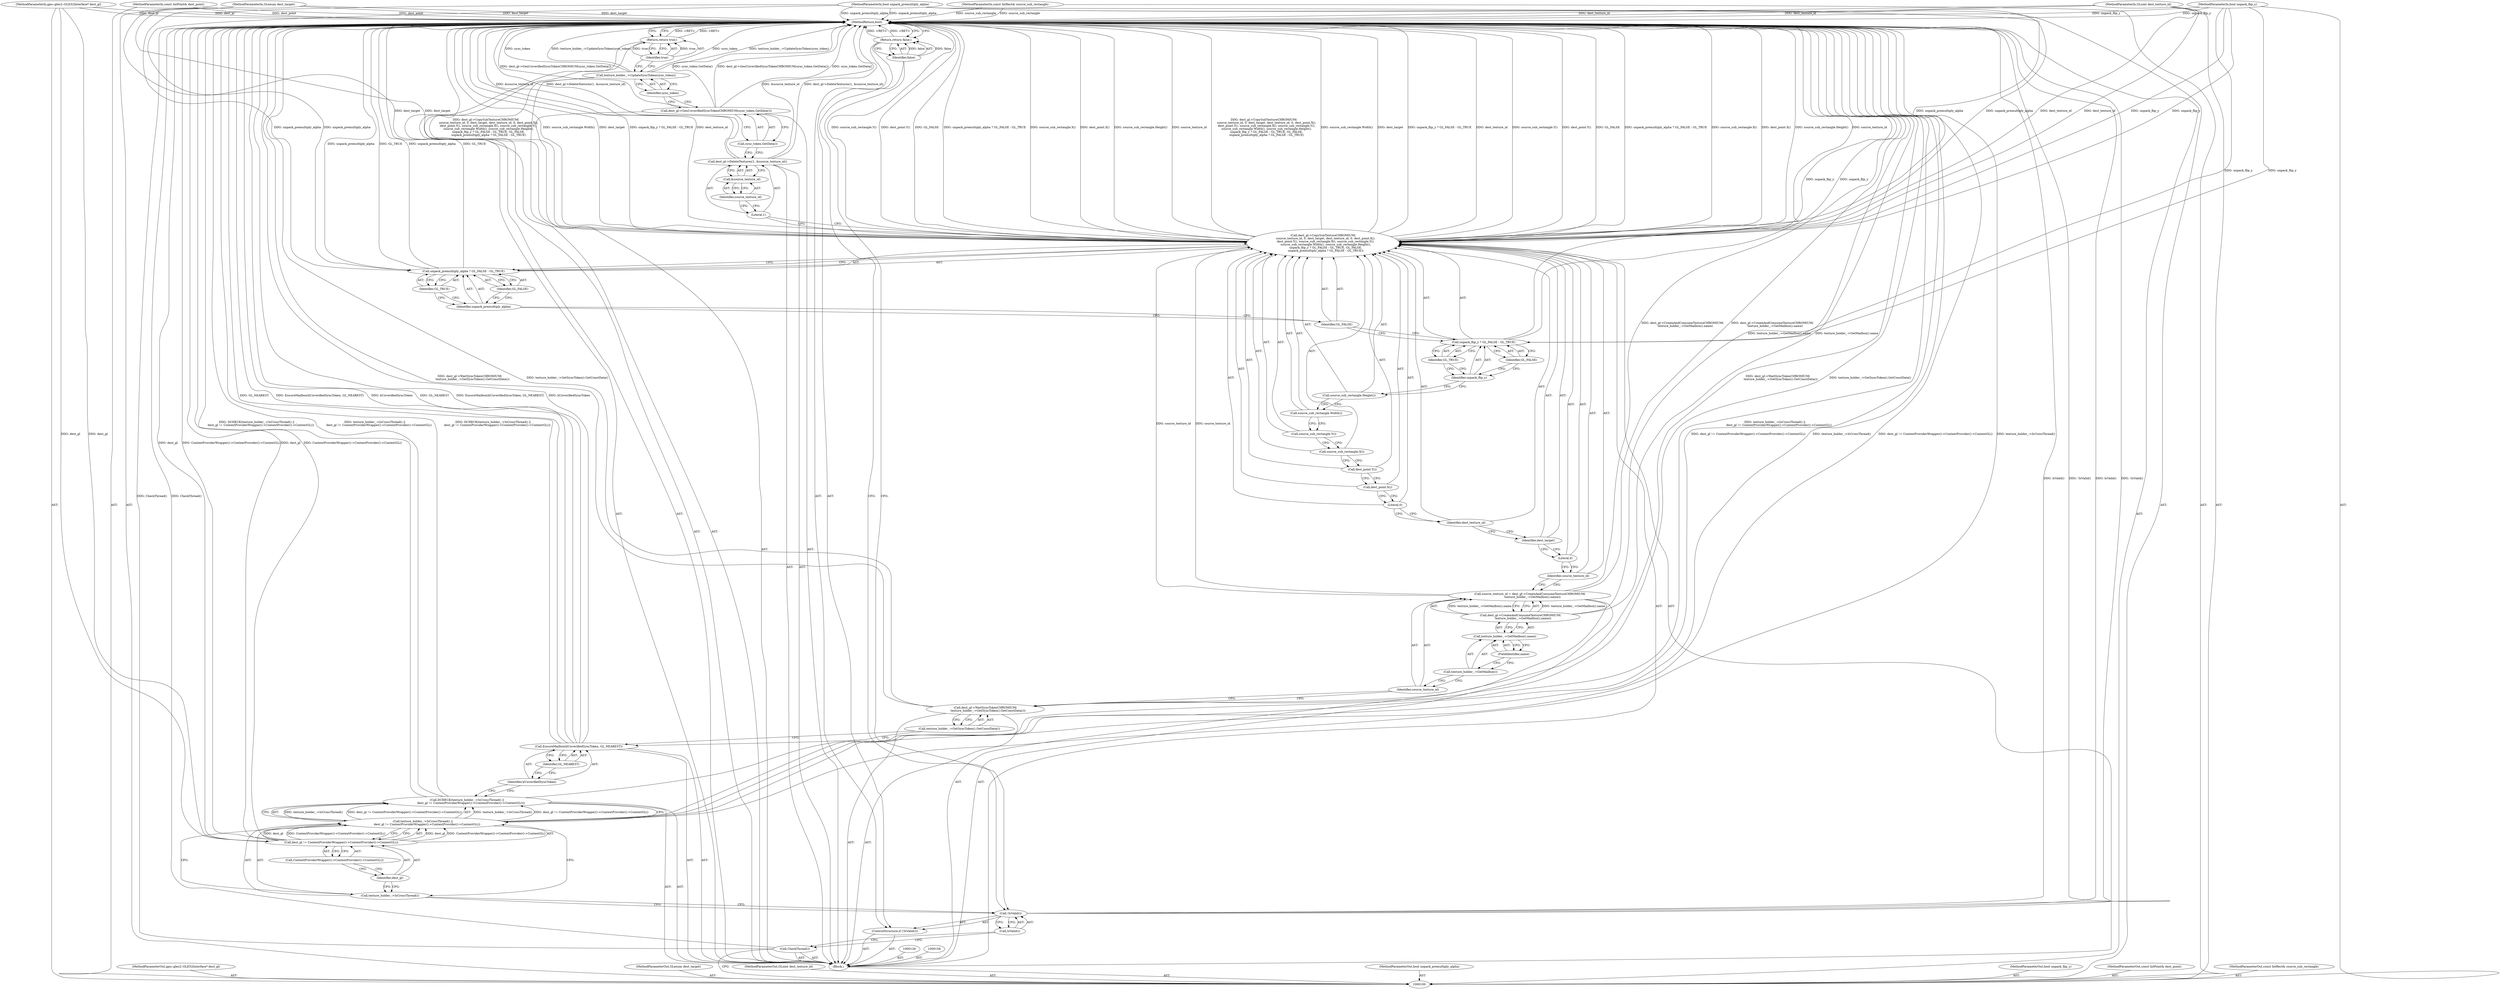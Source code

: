 digraph "1_Chrome_78d89fe556cb5dabbc47b4967cdf55e607e29580_3" {
"1000165" [label="(MethodReturn,bool)"];
"1000110" [label="(ControlStructure,if (!IsValid()))"];
"1000111" [label="(Call,!IsValid())"];
"1000112" [label="(Call,IsValid())"];
"1000114" [label="(Identifier,false)"];
"1000113" [label="(Return,return false;)"];
"1000115" [label="(Call,DCHECK(texture_holder_->IsCrossThread() ||\n         dest_gl != ContextProviderWrapper()->ContextProvider()->ContextGL()))"];
"1000116" [label="(Call,texture_holder_->IsCrossThread() ||\n         dest_gl != ContextProviderWrapper()->ContextProvider()->ContextGL())"];
"1000117" [label="(Call,texture_holder_->IsCrossThread())"];
"1000120" [label="(Call,ContextProviderWrapper()->ContextProvider()->ContextGL())"];
"1000118" [label="(Call,dest_gl != ContextProviderWrapper()->ContextProvider()->ContextGL())"];
"1000119" [label="(Identifier,dest_gl)"];
"1000122" [label="(Identifier,kUnverifiedSyncToken)"];
"1000121" [label="(Call,EnsureMailbox(kUnverifiedSyncToken, GL_NEAREST))"];
"1000123" [label="(Identifier,GL_NEAREST)"];
"1000124" [label="(Call,dest_gl->WaitSyncTokenCHROMIUM(\n      texture_holder_->GetSyncToken().GetConstData()))"];
"1000125" [label="(Call,texture_holder_->GetSyncToken().GetConstData())"];
"1000129" [label="(Call,dest_gl->CreateAndConsumeTextureCHROMIUM(\n      texture_holder_->GetMailbox().name))"];
"1000127" [label="(Call,source_texture_id = dest_gl->CreateAndConsumeTextureCHROMIUM(\n      texture_holder_->GetMailbox().name))"];
"1000128" [label="(Identifier,source_texture_id)"];
"1000101" [label="(MethodParameterIn,gpu::gles2::GLES2Interface* dest_gl)"];
"1000297" [label="(MethodParameterOut,gpu::gles2::GLES2Interface* dest_gl)"];
"1000132" [label="(FieldIdentifier,name)"];
"1000130" [label="(Call,texture_holder_->GetMailbox().name)"];
"1000131" [label="(Call,texture_holder_->GetMailbox())"];
"1000133" [label="(Call,dest_gl->CopySubTextureCHROMIUM(\n      source_texture_id, 0, dest_target, dest_texture_id, 0, dest_point.X(),\n      dest_point.Y(), source_sub_rectangle.X(), source_sub_rectangle.Y(),\n      source_sub_rectangle.Width(), source_sub_rectangle.Height(),\n      unpack_flip_y ? GL_FALSE : GL_TRUE, GL_FALSE,\n      unpack_premultiply_alpha ? GL_FALSE : GL_TRUE))"];
"1000135" [label="(Literal,0)"];
"1000136" [label="(Identifier,dest_target)"];
"1000137" [label="(Identifier,dest_texture_id)"];
"1000138" [label="(Literal,0)"];
"1000134" [label="(Identifier,source_texture_id)"];
"1000139" [label="(Call,dest_point.X())"];
"1000141" [label="(Call,source_sub_rectangle.X())"];
"1000142" [label="(Call,source_sub_rectangle.Y())"];
"1000140" [label="(Call,dest_point.Y())"];
"1000144" [label="(Call,source_sub_rectangle.Height())"];
"1000143" [label="(Call,source_sub_rectangle.Width())"];
"1000147" [label="(Identifier,GL_FALSE)"];
"1000148" [label="(Identifier,GL_TRUE)"];
"1000149" [label="(Identifier,GL_FALSE)"];
"1000145" [label="(Call,unpack_flip_y ? GL_FALSE : GL_TRUE)"];
"1000146" [label="(Identifier,unpack_flip_y)"];
"1000152" [label="(Identifier,GL_FALSE)"];
"1000153" [label="(Identifier,GL_TRUE)"];
"1000150" [label="(Call,unpack_premultiply_alpha ? GL_FALSE : GL_TRUE)"];
"1000151" [label="(Identifier,unpack_premultiply_alpha)"];
"1000154" [label="(Call,dest_gl->DeleteTextures(1, &source_texture_id))"];
"1000155" [label="(Literal,1)"];
"1000156" [label="(Call,&source_texture_id)"];
"1000157" [label="(Identifier,source_texture_id)"];
"1000102" [label="(MethodParameterIn,GLenum dest_target)"];
"1000298" [label="(MethodParameterOut,GLenum dest_target)"];
"1000159" [label="(Call,dest_gl->GenUnverifiedSyncTokenCHROMIUM(sync_token.GetData()))"];
"1000160" [label="(Call,sync_token.GetData())"];
"1000161" [label="(Call,texture_holder_->UpdateSyncToken(sync_token))"];
"1000162" [label="(Identifier,sync_token)"];
"1000163" [label="(Return,return true;)"];
"1000164" [label="(Identifier,true)"];
"1000103" [label="(MethodParameterIn,GLuint dest_texture_id)"];
"1000299" [label="(MethodParameterOut,GLuint dest_texture_id)"];
"1000104" [label="(MethodParameterIn,bool unpack_premultiply_alpha)"];
"1000300" [label="(MethodParameterOut,bool unpack_premultiply_alpha)"];
"1000105" [label="(MethodParameterIn,bool unpack_flip_y)"];
"1000301" [label="(MethodParameterOut,bool unpack_flip_y)"];
"1000106" [label="(MethodParameterIn,const IntPoint& dest_point)"];
"1000302" [label="(MethodParameterOut,const IntPoint& dest_point)"];
"1000108" [label="(Block,)"];
"1000107" [label="(MethodParameterIn,const IntRect& source_sub_rectangle)"];
"1000303" [label="(MethodParameterOut,const IntRect& source_sub_rectangle)"];
"1000109" [label="(Call,CheckThread())"];
"1000165" -> "1000100"  [label="AST: "];
"1000165" -> "1000113"  [label="CFG: "];
"1000165" -> "1000163"  [label="CFG: "];
"1000129" -> "1000165"  [label="DDG: texture_holder_->GetMailbox().name"];
"1000133" -> "1000165"  [label="DDG: source_sub_rectangle.Y()"];
"1000133" -> "1000165"  [label="DDG: dest_point.Y()"];
"1000133" -> "1000165"  [label="DDG: GL_FALSE"];
"1000133" -> "1000165"  [label="DDG: unpack_premultiply_alpha ? GL_FALSE : GL_TRUE"];
"1000133" -> "1000165"  [label="DDG: source_sub_rectangle.X()"];
"1000133" -> "1000165"  [label="DDG: dest_point.X()"];
"1000133" -> "1000165"  [label="DDG: source_sub_rectangle.Height()"];
"1000133" -> "1000165"  [label="DDG: source_texture_id"];
"1000133" -> "1000165"  [label="DDG: dest_gl->CopySubTextureCHROMIUM(\n      source_texture_id, 0, dest_target, dest_texture_id, 0, dest_point.X(),\n      dest_point.Y(), source_sub_rectangle.X(), source_sub_rectangle.Y(),\n      source_sub_rectangle.Width(), source_sub_rectangle.Height(),\n      unpack_flip_y ? GL_FALSE : GL_TRUE, GL_FALSE,\n      unpack_premultiply_alpha ? GL_FALSE : GL_TRUE)"];
"1000133" -> "1000165"  [label="DDG: source_sub_rectangle.Width()"];
"1000133" -> "1000165"  [label="DDG: dest_target"];
"1000133" -> "1000165"  [label="DDG: unpack_flip_y ? GL_FALSE : GL_TRUE"];
"1000133" -> "1000165"  [label="DDG: dest_texture_id"];
"1000124" -> "1000165"  [label="DDG: texture_holder_->GetSyncToken().GetConstData()"];
"1000124" -> "1000165"  [label="DDG: dest_gl->WaitSyncTokenCHROMIUM(\n      texture_holder_->GetSyncToken().GetConstData())"];
"1000104" -> "1000165"  [label="DDG: unpack_premultiply_alpha"];
"1000105" -> "1000165"  [label="DDG: unpack_flip_y"];
"1000159" -> "1000165"  [label="DDG: sync_token.GetData()"];
"1000159" -> "1000165"  [label="DDG: dest_gl->GenUnverifiedSyncTokenCHROMIUM(sync_token.GetData())"];
"1000116" -> "1000165"  [label="DDG: dest_gl != ContextProviderWrapper()->ContextProvider()->ContextGL()"];
"1000116" -> "1000165"  [label="DDG: texture_holder_->IsCrossThread()"];
"1000154" -> "1000165"  [label="DDG: dest_gl->DeleteTextures(1, &source_texture_id)"];
"1000154" -> "1000165"  [label="DDG: &source_texture_id"];
"1000118" -> "1000165"  [label="DDG: dest_gl"];
"1000118" -> "1000165"  [label="DDG: ContextProviderWrapper()->ContextProvider()->ContextGL()"];
"1000107" -> "1000165"  [label="DDG: source_sub_rectangle"];
"1000150" -> "1000165"  [label="DDG: unpack_premultiply_alpha"];
"1000150" -> "1000165"  [label="DDG: GL_TRUE"];
"1000121" -> "1000165"  [label="DDG: GL_NEAREST"];
"1000121" -> "1000165"  [label="DDG: EnsureMailbox(kUnverifiedSyncToken, GL_NEAREST)"];
"1000121" -> "1000165"  [label="DDG: kUnverifiedSyncToken"];
"1000127" -> "1000165"  [label="DDG: dest_gl->CreateAndConsumeTextureCHROMIUM(\n      texture_holder_->GetMailbox().name)"];
"1000103" -> "1000165"  [label="DDG: dest_texture_id"];
"1000115" -> "1000165"  [label="DDG: DCHECK(texture_holder_->IsCrossThread() ||\n         dest_gl != ContextProviderWrapper()->ContextProvider()->ContextGL())"];
"1000115" -> "1000165"  [label="DDG: texture_holder_->IsCrossThread() ||\n         dest_gl != ContextProviderWrapper()->ContextProvider()->ContextGL()"];
"1000102" -> "1000165"  [label="DDG: dest_target"];
"1000111" -> "1000165"  [label="DDG: IsValid()"];
"1000111" -> "1000165"  [label="DDG: !IsValid()"];
"1000101" -> "1000165"  [label="DDG: dest_gl"];
"1000161" -> "1000165"  [label="DDG: sync_token"];
"1000161" -> "1000165"  [label="DDG: texture_holder_->UpdateSyncToken(sync_token)"];
"1000145" -> "1000165"  [label="DDG: unpack_flip_y"];
"1000106" -> "1000165"  [label="DDG: dest_point"];
"1000109" -> "1000165"  [label="DDG: CheckThread()"];
"1000163" -> "1000165"  [label="DDG: <RET>"];
"1000113" -> "1000165"  [label="DDG: <RET>"];
"1000110" -> "1000108"  [label="AST: "];
"1000111" -> "1000110"  [label="AST: "];
"1000113" -> "1000110"  [label="AST: "];
"1000111" -> "1000110"  [label="AST: "];
"1000111" -> "1000112"  [label="CFG: "];
"1000112" -> "1000111"  [label="AST: "];
"1000114" -> "1000111"  [label="CFG: "];
"1000117" -> "1000111"  [label="CFG: "];
"1000111" -> "1000165"  [label="DDG: IsValid()"];
"1000111" -> "1000165"  [label="DDG: !IsValid()"];
"1000112" -> "1000111"  [label="AST: "];
"1000112" -> "1000109"  [label="CFG: "];
"1000111" -> "1000112"  [label="CFG: "];
"1000114" -> "1000113"  [label="AST: "];
"1000114" -> "1000111"  [label="CFG: "];
"1000113" -> "1000114"  [label="CFG: "];
"1000114" -> "1000113"  [label="DDG: false"];
"1000113" -> "1000110"  [label="AST: "];
"1000113" -> "1000114"  [label="CFG: "];
"1000114" -> "1000113"  [label="AST: "];
"1000165" -> "1000113"  [label="CFG: "];
"1000113" -> "1000165"  [label="DDG: <RET>"];
"1000114" -> "1000113"  [label="DDG: false"];
"1000115" -> "1000108"  [label="AST: "];
"1000115" -> "1000116"  [label="CFG: "];
"1000116" -> "1000115"  [label="AST: "];
"1000122" -> "1000115"  [label="CFG: "];
"1000115" -> "1000165"  [label="DDG: DCHECK(texture_holder_->IsCrossThread() ||\n         dest_gl != ContextProviderWrapper()->ContextProvider()->ContextGL())"];
"1000115" -> "1000165"  [label="DDG: texture_holder_->IsCrossThread() ||\n         dest_gl != ContextProviderWrapper()->ContextProvider()->ContextGL()"];
"1000116" -> "1000115"  [label="DDG: texture_holder_->IsCrossThread()"];
"1000116" -> "1000115"  [label="DDG: dest_gl != ContextProviderWrapper()->ContextProvider()->ContextGL()"];
"1000116" -> "1000115"  [label="AST: "];
"1000116" -> "1000117"  [label="CFG: "];
"1000116" -> "1000118"  [label="CFG: "];
"1000117" -> "1000116"  [label="AST: "];
"1000118" -> "1000116"  [label="AST: "];
"1000115" -> "1000116"  [label="CFG: "];
"1000116" -> "1000165"  [label="DDG: dest_gl != ContextProviderWrapper()->ContextProvider()->ContextGL()"];
"1000116" -> "1000165"  [label="DDG: texture_holder_->IsCrossThread()"];
"1000116" -> "1000115"  [label="DDG: texture_holder_->IsCrossThread()"];
"1000116" -> "1000115"  [label="DDG: dest_gl != ContextProviderWrapper()->ContextProvider()->ContextGL()"];
"1000118" -> "1000116"  [label="DDG: dest_gl"];
"1000118" -> "1000116"  [label="DDG: ContextProviderWrapper()->ContextProvider()->ContextGL()"];
"1000117" -> "1000116"  [label="AST: "];
"1000117" -> "1000111"  [label="CFG: "];
"1000119" -> "1000117"  [label="CFG: "];
"1000116" -> "1000117"  [label="CFG: "];
"1000120" -> "1000118"  [label="AST: "];
"1000120" -> "1000119"  [label="CFG: "];
"1000118" -> "1000120"  [label="CFG: "];
"1000118" -> "1000116"  [label="AST: "];
"1000118" -> "1000120"  [label="CFG: "];
"1000119" -> "1000118"  [label="AST: "];
"1000120" -> "1000118"  [label="AST: "];
"1000116" -> "1000118"  [label="CFG: "];
"1000118" -> "1000165"  [label="DDG: dest_gl"];
"1000118" -> "1000165"  [label="DDG: ContextProviderWrapper()->ContextProvider()->ContextGL()"];
"1000118" -> "1000116"  [label="DDG: dest_gl"];
"1000118" -> "1000116"  [label="DDG: ContextProviderWrapper()->ContextProvider()->ContextGL()"];
"1000101" -> "1000118"  [label="DDG: dest_gl"];
"1000119" -> "1000118"  [label="AST: "];
"1000119" -> "1000117"  [label="CFG: "];
"1000120" -> "1000119"  [label="CFG: "];
"1000122" -> "1000121"  [label="AST: "];
"1000122" -> "1000115"  [label="CFG: "];
"1000123" -> "1000122"  [label="CFG: "];
"1000121" -> "1000108"  [label="AST: "];
"1000121" -> "1000123"  [label="CFG: "];
"1000122" -> "1000121"  [label="AST: "];
"1000123" -> "1000121"  [label="AST: "];
"1000125" -> "1000121"  [label="CFG: "];
"1000121" -> "1000165"  [label="DDG: GL_NEAREST"];
"1000121" -> "1000165"  [label="DDG: EnsureMailbox(kUnverifiedSyncToken, GL_NEAREST)"];
"1000121" -> "1000165"  [label="DDG: kUnverifiedSyncToken"];
"1000123" -> "1000121"  [label="AST: "];
"1000123" -> "1000122"  [label="CFG: "];
"1000121" -> "1000123"  [label="CFG: "];
"1000124" -> "1000108"  [label="AST: "];
"1000124" -> "1000125"  [label="CFG: "];
"1000125" -> "1000124"  [label="AST: "];
"1000128" -> "1000124"  [label="CFG: "];
"1000124" -> "1000165"  [label="DDG: texture_holder_->GetSyncToken().GetConstData()"];
"1000124" -> "1000165"  [label="DDG: dest_gl->WaitSyncTokenCHROMIUM(\n      texture_holder_->GetSyncToken().GetConstData())"];
"1000125" -> "1000124"  [label="AST: "];
"1000125" -> "1000121"  [label="CFG: "];
"1000124" -> "1000125"  [label="CFG: "];
"1000129" -> "1000127"  [label="AST: "];
"1000129" -> "1000130"  [label="CFG: "];
"1000130" -> "1000129"  [label="AST: "];
"1000127" -> "1000129"  [label="CFG: "];
"1000129" -> "1000165"  [label="DDG: texture_holder_->GetMailbox().name"];
"1000129" -> "1000127"  [label="DDG: texture_holder_->GetMailbox().name"];
"1000127" -> "1000108"  [label="AST: "];
"1000127" -> "1000129"  [label="CFG: "];
"1000128" -> "1000127"  [label="AST: "];
"1000129" -> "1000127"  [label="AST: "];
"1000134" -> "1000127"  [label="CFG: "];
"1000127" -> "1000165"  [label="DDG: dest_gl->CreateAndConsumeTextureCHROMIUM(\n      texture_holder_->GetMailbox().name)"];
"1000129" -> "1000127"  [label="DDG: texture_holder_->GetMailbox().name"];
"1000127" -> "1000133"  [label="DDG: source_texture_id"];
"1000128" -> "1000127"  [label="AST: "];
"1000128" -> "1000124"  [label="CFG: "];
"1000131" -> "1000128"  [label="CFG: "];
"1000101" -> "1000100"  [label="AST: "];
"1000101" -> "1000165"  [label="DDG: dest_gl"];
"1000101" -> "1000118"  [label="DDG: dest_gl"];
"1000297" -> "1000100"  [label="AST: "];
"1000132" -> "1000130"  [label="AST: "];
"1000132" -> "1000131"  [label="CFG: "];
"1000130" -> "1000132"  [label="CFG: "];
"1000130" -> "1000129"  [label="AST: "];
"1000130" -> "1000132"  [label="CFG: "];
"1000131" -> "1000130"  [label="AST: "];
"1000132" -> "1000130"  [label="AST: "];
"1000129" -> "1000130"  [label="CFG: "];
"1000131" -> "1000130"  [label="AST: "];
"1000131" -> "1000128"  [label="CFG: "];
"1000132" -> "1000131"  [label="CFG: "];
"1000133" -> "1000108"  [label="AST: "];
"1000133" -> "1000150"  [label="CFG: "];
"1000134" -> "1000133"  [label="AST: "];
"1000135" -> "1000133"  [label="AST: "];
"1000136" -> "1000133"  [label="AST: "];
"1000137" -> "1000133"  [label="AST: "];
"1000138" -> "1000133"  [label="AST: "];
"1000139" -> "1000133"  [label="AST: "];
"1000140" -> "1000133"  [label="AST: "];
"1000141" -> "1000133"  [label="AST: "];
"1000142" -> "1000133"  [label="AST: "];
"1000143" -> "1000133"  [label="AST: "];
"1000144" -> "1000133"  [label="AST: "];
"1000145" -> "1000133"  [label="AST: "];
"1000149" -> "1000133"  [label="AST: "];
"1000150" -> "1000133"  [label="AST: "];
"1000155" -> "1000133"  [label="CFG: "];
"1000133" -> "1000165"  [label="DDG: source_sub_rectangle.Y()"];
"1000133" -> "1000165"  [label="DDG: dest_point.Y()"];
"1000133" -> "1000165"  [label="DDG: GL_FALSE"];
"1000133" -> "1000165"  [label="DDG: unpack_premultiply_alpha ? GL_FALSE : GL_TRUE"];
"1000133" -> "1000165"  [label="DDG: source_sub_rectangle.X()"];
"1000133" -> "1000165"  [label="DDG: dest_point.X()"];
"1000133" -> "1000165"  [label="DDG: source_sub_rectangle.Height()"];
"1000133" -> "1000165"  [label="DDG: source_texture_id"];
"1000133" -> "1000165"  [label="DDG: dest_gl->CopySubTextureCHROMIUM(\n      source_texture_id, 0, dest_target, dest_texture_id, 0, dest_point.X(),\n      dest_point.Y(), source_sub_rectangle.X(), source_sub_rectangle.Y(),\n      source_sub_rectangle.Width(), source_sub_rectangle.Height(),\n      unpack_flip_y ? GL_FALSE : GL_TRUE, GL_FALSE,\n      unpack_premultiply_alpha ? GL_FALSE : GL_TRUE)"];
"1000133" -> "1000165"  [label="DDG: source_sub_rectangle.Width()"];
"1000133" -> "1000165"  [label="DDG: dest_target"];
"1000133" -> "1000165"  [label="DDG: unpack_flip_y ? GL_FALSE : GL_TRUE"];
"1000133" -> "1000165"  [label="DDG: dest_texture_id"];
"1000127" -> "1000133"  [label="DDG: source_texture_id"];
"1000102" -> "1000133"  [label="DDG: dest_target"];
"1000103" -> "1000133"  [label="DDG: dest_texture_id"];
"1000105" -> "1000133"  [label="DDG: unpack_flip_y"];
"1000104" -> "1000133"  [label="DDG: unpack_premultiply_alpha"];
"1000135" -> "1000133"  [label="AST: "];
"1000135" -> "1000134"  [label="CFG: "];
"1000136" -> "1000135"  [label="CFG: "];
"1000136" -> "1000133"  [label="AST: "];
"1000136" -> "1000135"  [label="CFG: "];
"1000137" -> "1000136"  [label="CFG: "];
"1000137" -> "1000133"  [label="AST: "];
"1000137" -> "1000136"  [label="CFG: "];
"1000138" -> "1000137"  [label="CFG: "];
"1000138" -> "1000133"  [label="AST: "];
"1000138" -> "1000137"  [label="CFG: "];
"1000139" -> "1000138"  [label="CFG: "];
"1000134" -> "1000133"  [label="AST: "];
"1000134" -> "1000127"  [label="CFG: "];
"1000135" -> "1000134"  [label="CFG: "];
"1000139" -> "1000133"  [label="AST: "];
"1000139" -> "1000138"  [label="CFG: "];
"1000140" -> "1000139"  [label="CFG: "];
"1000141" -> "1000133"  [label="AST: "];
"1000141" -> "1000140"  [label="CFG: "];
"1000142" -> "1000141"  [label="CFG: "];
"1000142" -> "1000133"  [label="AST: "];
"1000142" -> "1000141"  [label="CFG: "];
"1000143" -> "1000142"  [label="CFG: "];
"1000140" -> "1000133"  [label="AST: "];
"1000140" -> "1000139"  [label="CFG: "];
"1000141" -> "1000140"  [label="CFG: "];
"1000144" -> "1000133"  [label="AST: "];
"1000144" -> "1000143"  [label="CFG: "];
"1000146" -> "1000144"  [label="CFG: "];
"1000143" -> "1000133"  [label="AST: "];
"1000143" -> "1000142"  [label="CFG: "];
"1000144" -> "1000143"  [label="CFG: "];
"1000147" -> "1000145"  [label="AST: "];
"1000147" -> "1000146"  [label="CFG: "];
"1000145" -> "1000147"  [label="CFG: "];
"1000148" -> "1000145"  [label="AST: "];
"1000148" -> "1000146"  [label="CFG: "];
"1000145" -> "1000148"  [label="CFG: "];
"1000149" -> "1000133"  [label="AST: "];
"1000149" -> "1000145"  [label="CFG: "];
"1000151" -> "1000149"  [label="CFG: "];
"1000145" -> "1000133"  [label="AST: "];
"1000145" -> "1000147"  [label="CFG: "];
"1000145" -> "1000148"  [label="CFG: "];
"1000146" -> "1000145"  [label="AST: "];
"1000147" -> "1000145"  [label="AST: "];
"1000148" -> "1000145"  [label="AST: "];
"1000149" -> "1000145"  [label="CFG: "];
"1000145" -> "1000165"  [label="DDG: unpack_flip_y"];
"1000105" -> "1000145"  [label="DDG: unpack_flip_y"];
"1000146" -> "1000145"  [label="AST: "];
"1000146" -> "1000144"  [label="CFG: "];
"1000147" -> "1000146"  [label="CFG: "];
"1000148" -> "1000146"  [label="CFG: "];
"1000152" -> "1000150"  [label="AST: "];
"1000152" -> "1000151"  [label="CFG: "];
"1000150" -> "1000152"  [label="CFG: "];
"1000153" -> "1000150"  [label="AST: "];
"1000153" -> "1000151"  [label="CFG: "];
"1000150" -> "1000153"  [label="CFG: "];
"1000150" -> "1000133"  [label="AST: "];
"1000150" -> "1000152"  [label="CFG: "];
"1000150" -> "1000153"  [label="CFG: "];
"1000151" -> "1000150"  [label="AST: "];
"1000152" -> "1000150"  [label="AST: "];
"1000153" -> "1000150"  [label="AST: "];
"1000133" -> "1000150"  [label="CFG: "];
"1000150" -> "1000165"  [label="DDG: unpack_premultiply_alpha"];
"1000150" -> "1000165"  [label="DDG: GL_TRUE"];
"1000104" -> "1000150"  [label="DDG: unpack_premultiply_alpha"];
"1000151" -> "1000150"  [label="AST: "];
"1000151" -> "1000149"  [label="CFG: "];
"1000152" -> "1000151"  [label="CFG: "];
"1000153" -> "1000151"  [label="CFG: "];
"1000154" -> "1000108"  [label="AST: "];
"1000154" -> "1000156"  [label="CFG: "];
"1000155" -> "1000154"  [label="AST: "];
"1000156" -> "1000154"  [label="AST: "];
"1000160" -> "1000154"  [label="CFG: "];
"1000154" -> "1000165"  [label="DDG: dest_gl->DeleteTextures(1, &source_texture_id)"];
"1000154" -> "1000165"  [label="DDG: &source_texture_id"];
"1000155" -> "1000154"  [label="AST: "];
"1000155" -> "1000133"  [label="CFG: "];
"1000157" -> "1000155"  [label="CFG: "];
"1000156" -> "1000154"  [label="AST: "];
"1000156" -> "1000157"  [label="CFG: "];
"1000157" -> "1000156"  [label="AST: "];
"1000154" -> "1000156"  [label="CFG: "];
"1000157" -> "1000156"  [label="AST: "];
"1000157" -> "1000155"  [label="CFG: "];
"1000156" -> "1000157"  [label="CFG: "];
"1000102" -> "1000100"  [label="AST: "];
"1000102" -> "1000165"  [label="DDG: dest_target"];
"1000102" -> "1000133"  [label="DDG: dest_target"];
"1000298" -> "1000100"  [label="AST: "];
"1000159" -> "1000108"  [label="AST: "];
"1000159" -> "1000160"  [label="CFG: "];
"1000160" -> "1000159"  [label="AST: "];
"1000162" -> "1000159"  [label="CFG: "];
"1000159" -> "1000165"  [label="DDG: sync_token.GetData()"];
"1000159" -> "1000165"  [label="DDG: dest_gl->GenUnverifiedSyncTokenCHROMIUM(sync_token.GetData())"];
"1000160" -> "1000159"  [label="AST: "];
"1000160" -> "1000154"  [label="CFG: "];
"1000159" -> "1000160"  [label="CFG: "];
"1000161" -> "1000108"  [label="AST: "];
"1000161" -> "1000162"  [label="CFG: "];
"1000162" -> "1000161"  [label="AST: "];
"1000164" -> "1000161"  [label="CFG: "];
"1000161" -> "1000165"  [label="DDG: sync_token"];
"1000161" -> "1000165"  [label="DDG: texture_holder_->UpdateSyncToken(sync_token)"];
"1000162" -> "1000161"  [label="AST: "];
"1000162" -> "1000159"  [label="CFG: "];
"1000161" -> "1000162"  [label="CFG: "];
"1000163" -> "1000108"  [label="AST: "];
"1000163" -> "1000164"  [label="CFG: "];
"1000164" -> "1000163"  [label="AST: "];
"1000165" -> "1000163"  [label="CFG: "];
"1000163" -> "1000165"  [label="DDG: <RET>"];
"1000164" -> "1000163"  [label="DDG: true"];
"1000164" -> "1000163"  [label="AST: "];
"1000164" -> "1000161"  [label="CFG: "];
"1000163" -> "1000164"  [label="CFG: "];
"1000164" -> "1000163"  [label="DDG: true"];
"1000103" -> "1000100"  [label="AST: "];
"1000103" -> "1000165"  [label="DDG: dest_texture_id"];
"1000103" -> "1000133"  [label="DDG: dest_texture_id"];
"1000299" -> "1000100"  [label="AST: "];
"1000104" -> "1000100"  [label="AST: "];
"1000104" -> "1000165"  [label="DDG: unpack_premultiply_alpha"];
"1000104" -> "1000133"  [label="DDG: unpack_premultiply_alpha"];
"1000104" -> "1000150"  [label="DDG: unpack_premultiply_alpha"];
"1000300" -> "1000100"  [label="AST: "];
"1000105" -> "1000100"  [label="AST: "];
"1000105" -> "1000165"  [label="DDG: unpack_flip_y"];
"1000105" -> "1000133"  [label="DDG: unpack_flip_y"];
"1000105" -> "1000145"  [label="DDG: unpack_flip_y"];
"1000301" -> "1000100"  [label="AST: "];
"1000106" -> "1000100"  [label="AST: "];
"1000106" -> "1000165"  [label="DDG: dest_point"];
"1000302" -> "1000100"  [label="AST: "];
"1000108" -> "1000100"  [label="AST: "];
"1000109" -> "1000108"  [label="AST: "];
"1000110" -> "1000108"  [label="AST: "];
"1000115" -> "1000108"  [label="AST: "];
"1000121" -> "1000108"  [label="AST: "];
"1000124" -> "1000108"  [label="AST: "];
"1000126" -> "1000108"  [label="AST: "];
"1000127" -> "1000108"  [label="AST: "];
"1000133" -> "1000108"  [label="AST: "];
"1000154" -> "1000108"  [label="AST: "];
"1000158" -> "1000108"  [label="AST: "];
"1000159" -> "1000108"  [label="AST: "];
"1000161" -> "1000108"  [label="AST: "];
"1000163" -> "1000108"  [label="AST: "];
"1000107" -> "1000100"  [label="AST: "];
"1000107" -> "1000165"  [label="DDG: source_sub_rectangle"];
"1000303" -> "1000100"  [label="AST: "];
"1000109" -> "1000108"  [label="AST: "];
"1000109" -> "1000100"  [label="CFG: "];
"1000112" -> "1000109"  [label="CFG: "];
"1000109" -> "1000165"  [label="DDG: CheckThread()"];
}
